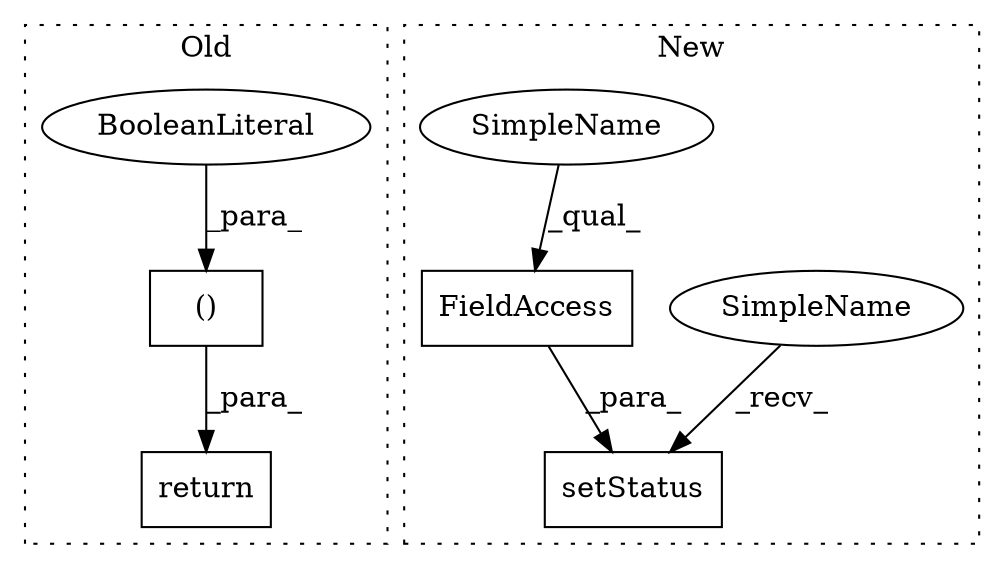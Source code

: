 digraph G {
subgraph cluster0 {
1 [label="return" a="41" s="3487" l="14" shape="box"];
4 [label="()" a="106" s="3501" l="119" shape="box"];
5 [label="BooleanLiteral" a="9" s="3501" l="5" shape="ellipse"];
label = "Old";
style="dotted";
}
subgraph cluster1 {
2 [label="setStatus" a="32" s="5034,5090" l="10,1" shape="box"];
3 [label="FieldAccess" a="22" s="5074" l="16" shape="box"];
6 [label="SimpleName" a="42" s="5029" l="4" shape="ellipse"];
7 [label="SimpleName" a="42" s="5074" l="4" shape="ellipse"];
label = "New";
style="dotted";
}
3 -> 2 [label="_para_"];
4 -> 1 [label="_para_"];
5 -> 4 [label="_para_"];
6 -> 2 [label="_recv_"];
7 -> 3 [label="_qual_"];
}